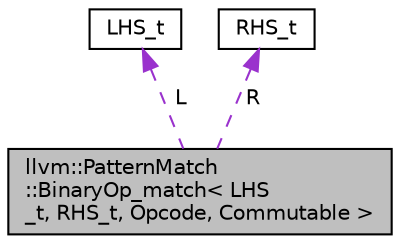 digraph "llvm::PatternMatch::BinaryOp_match&lt; LHS_t, RHS_t, Opcode, Commutable &gt;"
{
 // LATEX_PDF_SIZE
  bgcolor="transparent";
  edge [fontname="Helvetica",fontsize="10",labelfontname="Helvetica",labelfontsize="10"];
  node [fontname="Helvetica",fontsize="10",shape=record];
  Node1 [label="llvm::PatternMatch\l::BinaryOp_match\< LHS\l_t, RHS_t, Opcode, Commutable \>",height=0.2,width=0.4,color="black", fillcolor="grey75", style="filled", fontcolor="black",tooltip=" "];
  Node2 -> Node1 [dir="back",color="darkorchid3",fontsize="10",style="dashed",label=" L" ,fontname="Helvetica"];
  Node2 [label="LHS_t",height=0.2,width=0.4,color="black",URL="$classLHS__t.html",tooltip=" "];
  Node3 -> Node1 [dir="back",color="darkorchid3",fontsize="10",style="dashed",label=" R" ,fontname="Helvetica"];
  Node3 [label="RHS_t",height=0.2,width=0.4,color="black",URL="$classRHS__t.html",tooltip=" "];
}
